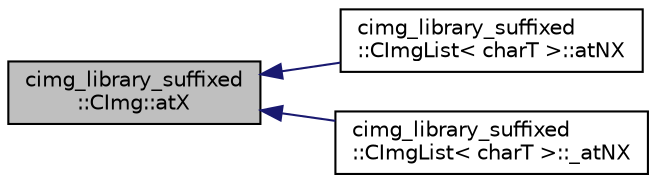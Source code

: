 digraph "cimg_library_suffixed::CImg::atX"
{
  edge [fontname="Helvetica",fontsize="10",labelfontname="Helvetica",labelfontsize="10"];
  node [fontname="Helvetica",fontsize="10",shape=record];
  rankdir="LR";
  Node506 [label="cimg_library_suffixed\l::CImg::atX",height=0.2,width=0.4,color="black", fillcolor="grey75", style="filled", fontcolor="black"];
  Node506 -> Node507 [dir="back",color="midnightblue",fontsize="10",style="solid",fontname="Helvetica"];
  Node507 [label="cimg_library_suffixed\l::CImgList\< charT \>::atNX",height=0.2,width=0.4,color="black", fillcolor="white", style="filled",URL="$structcimg__library__suffixed_1_1_c_img_list.html#a0e96d35da5389885c3d5d1fdd193d6a1",tooltip="Access to pixel value with Dirichlet boundary conditions for the 2 coordinates (pos,x) . "];
  Node506 -> Node508 [dir="back",color="midnightblue",fontsize="10",style="solid",fontname="Helvetica"];
  Node508 [label="cimg_library_suffixed\l::CImgList\< charT \>::_atNX",height=0.2,width=0.4,color="black", fillcolor="white", style="filled",URL="$structcimg__library__suffixed_1_1_c_img_list.html#a1a1ce6c98540e9071d1a86eae1920d7b"];
}
